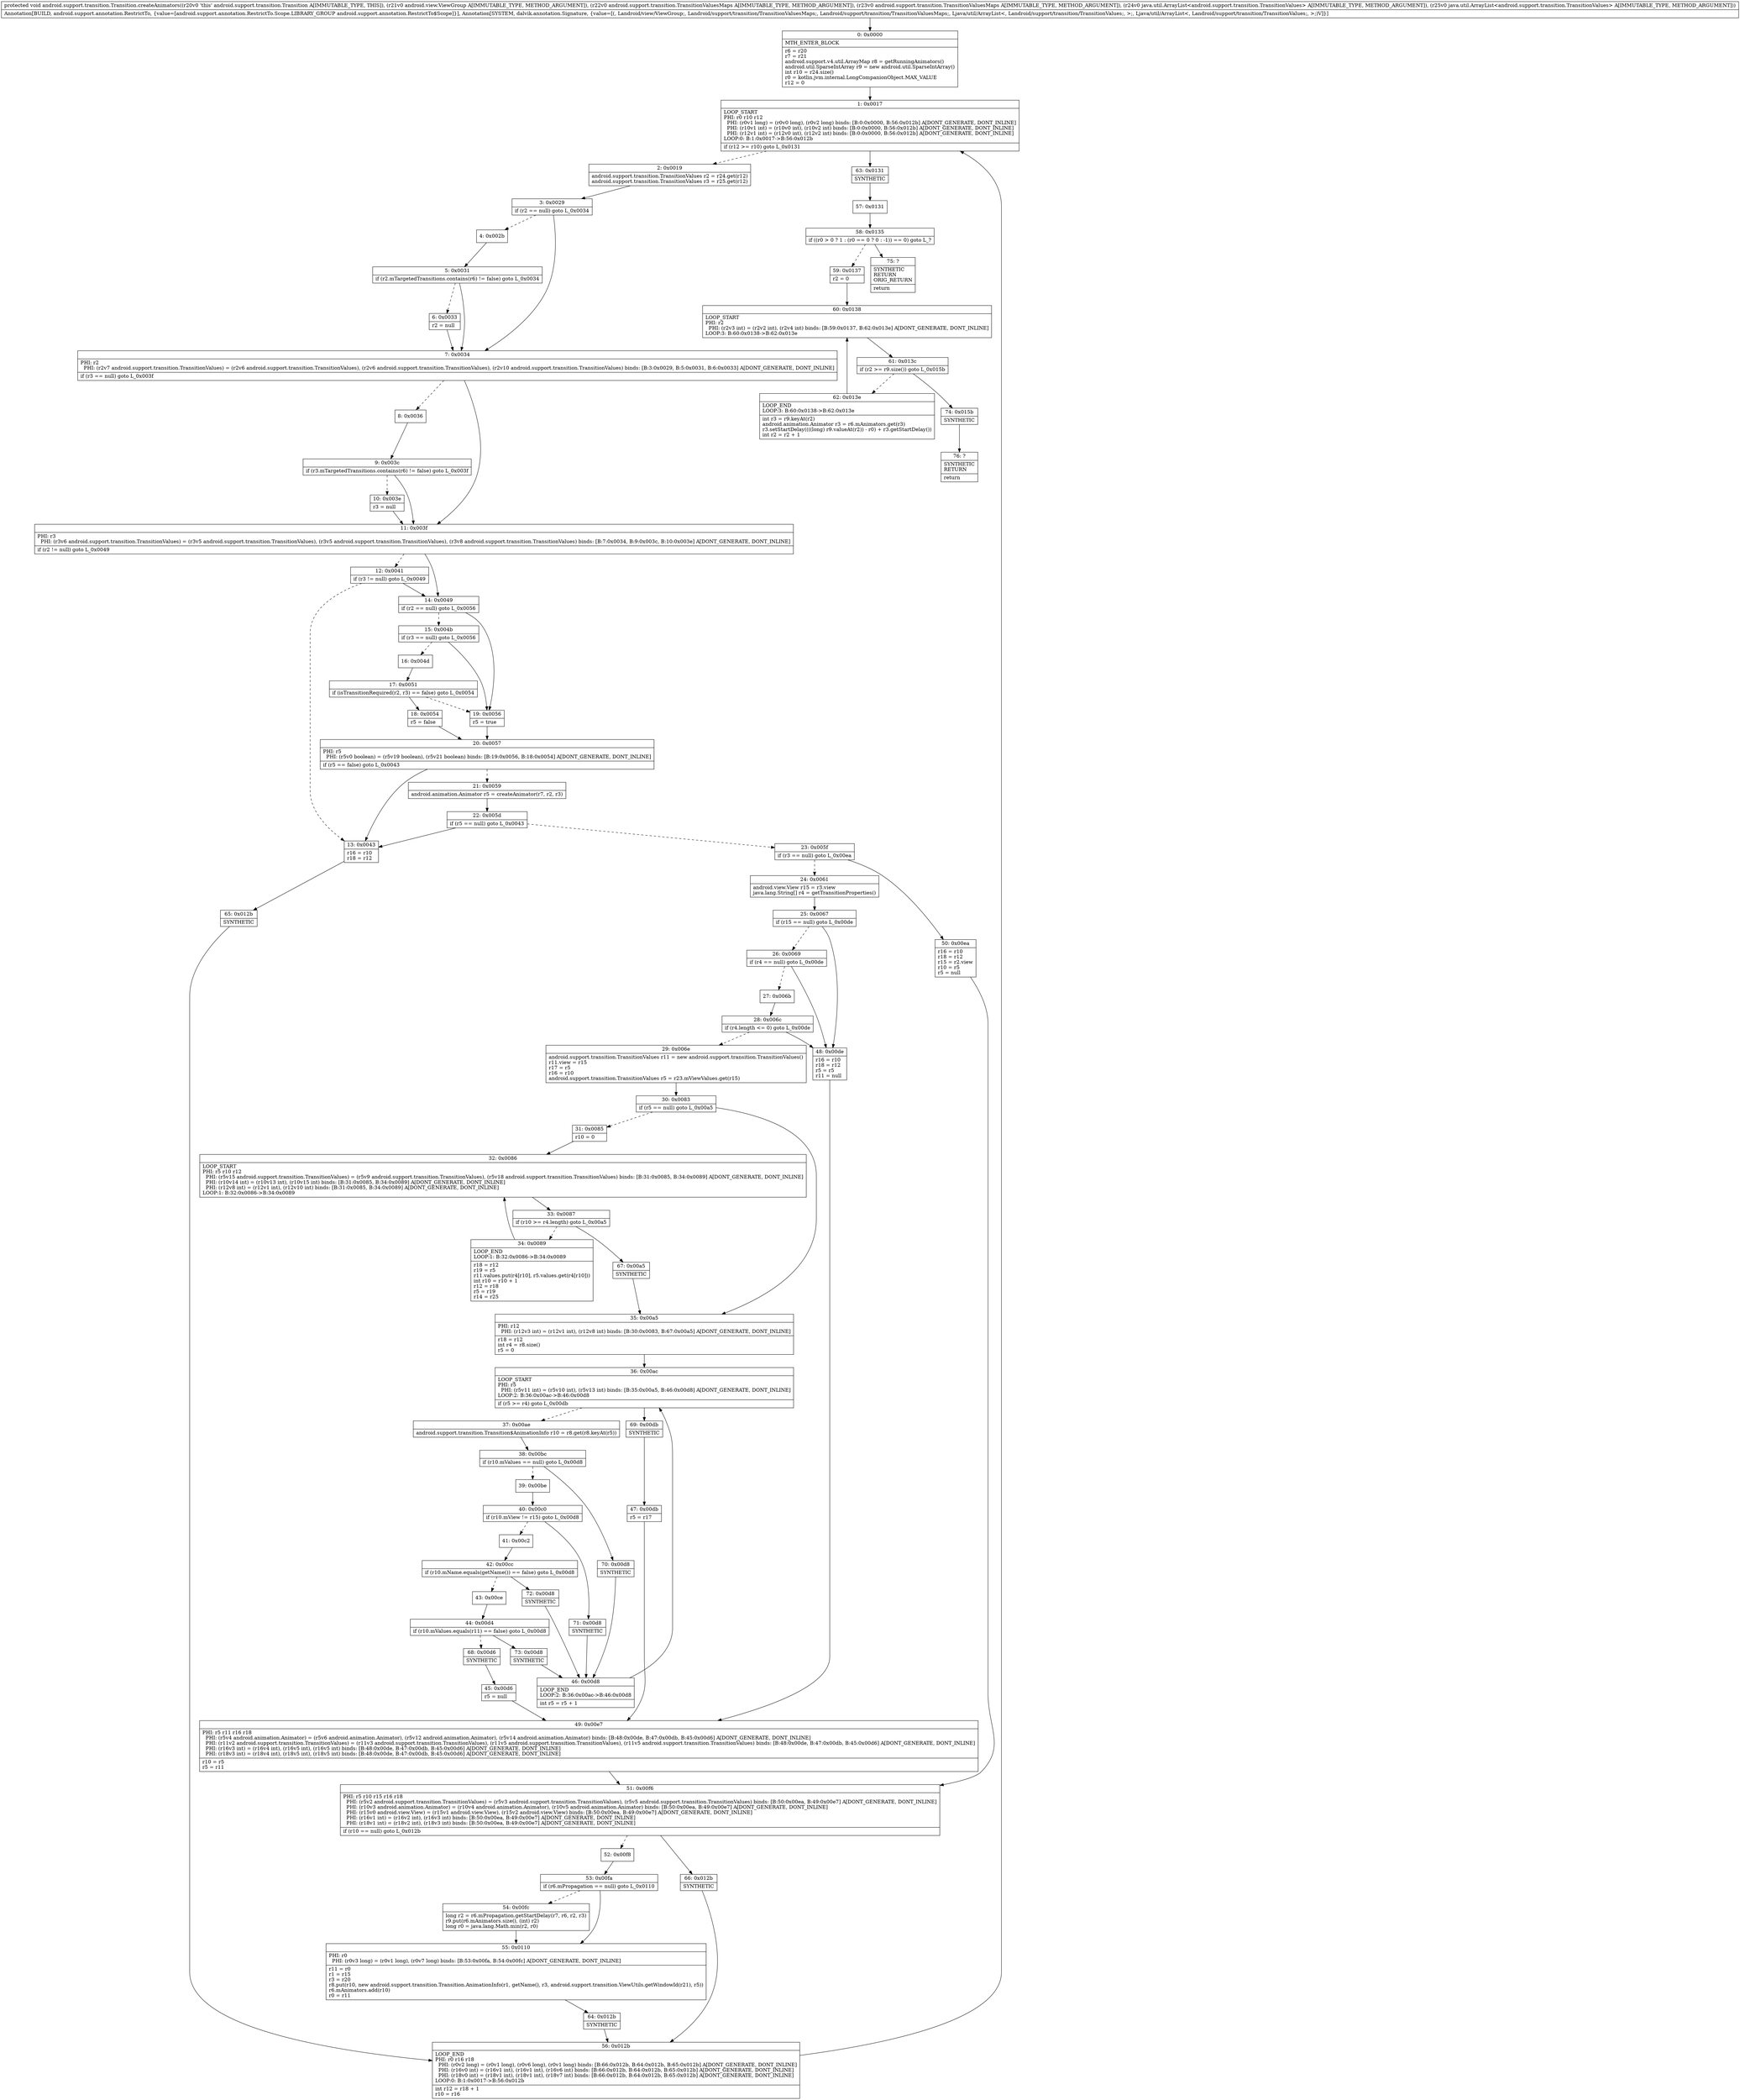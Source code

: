 digraph "CFG forandroid.support.transition.Transition.createAnimators(Landroid\/view\/ViewGroup;Landroid\/support\/transition\/TransitionValuesMaps;Landroid\/support\/transition\/TransitionValuesMaps;Ljava\/util\/ArrayList;Ljava\/util\/ArrayList;)V" {
Node_0 [shape=record,label="{0\:\ 0x0000|MTH_ENTER_BLOCK\l|r6 = r20\lr7 = r21\landroid.support.v4.util.ArrayMap r8 = getRunningAnimators()\landroid.util.SparseIntArray r9 = new android.util.SparseIntArray()\lint r10 = r24.size()\lr0 = kotlin.jvm.internal.LongCompanionObject.MAX_VALUE\lr12 = 0\l}"];
Node_1 [shape=record,label="{1\:\ 0x0017|LOOP_START\lPHI: r0 r10 r12 \l  PHI: (r0v1 long) = (r0v0 long), (r0v2 long) binds: [B:0:0x0000, B:56:0x012b] A[DONT_GENERATE, DONT_INLINE]\l  PHI: (r10v1 int) = (r10v0 int), (r10v2 int) binds: [B:0:0x0000, B:56:0x012b] A[DONT_GENERATE, DONT_INLINE]\l  PHI: (r12v1 int) = (r12v0 int), (r12v2 int) binds: [B:0:0x0000, B:56:0x012b] A[DONT_GENERATE, DONT_INLINE]\lLOOP:0: B:1:0x0017\-\>B:56:0x012b\l|if (r12 \>= r10) goto L_0x0131\l}"];
Node_2 [shape=record,label="{2\:\ 0x0019|android.support.transition.TransitionValues r2 = r24.get(r12)\landroid.support.transition.TransitionValues r3 = r25.get(r12)\l}"];
Node_3 [shape=record,label="{3\:\ 0x0029|if (r2 == null) goto L_0x0034\l}"];
Node_4 [shape=record,label="{4\:\ 0x002b}"];
Node_5 [shape=record,label="{5\:\ 0x0031|if (r2.mTargetedTransitions.contains(r6) != false) goto L_0x0034\l}"];
Node_6 [shape=record,label="{6\:\ 0x0033|r2 = null\l}"];
Node_7 [shape=record,label="{7\:\ 0x0034|PHI: r2 \l  PHI: (r2v7 android.support.transition.TransitionValues) = (r2v6 android.support.transition.TransitionValues), (r2v6 android.support.transition.TransitionValues), (r2v10 android.support.transition.TransitionValues) binds: [B:3:0x0029, B:5:0x0031, B:6:0x0033] A[DONT_GENERATE, DONT_INLINE]\l|if (r3 == null) goto L_0x003f\l}"];
Node_8 [shape=record,label="{8\:\ 0x0036}"];
Node_9 [shape=record,label="{9\:\ 0x003c|if (r3.mTargetedTransitions.contains(r6) != false) goto L_0x003f\l}"];
Node_10 [shape=record,label="{10\:\ 0x003e|r3 = null\l}"];
Node_11 [shape=record,label="{11\:\ 0x003f|PHI: r3 \l  PHI: (r3v6 android.support.transition.TransitionValues) = (r3v5 android.support.transition.TransitionValues), (r3v5 android.support.transition.TransitionValues), (r3v8 android.support.transition.TransitionValues) binds: [B:7:0x0034, B:9:0x003c, B:10:0x003e] A[DONT_GENERATE, DONT_INLINE]\l|if (r2 != null) goto L_0x0049\l}"];
Node_12 [shape=record,label="{12\:\ 0x0041|if (r3 != null) goto L_0x0049\l}"];
Node_13 [shape=record,label="{13\:\ 0x0043|r16 = r10\lr18 = r12\l}"];
Node_14 [shape=record,label="{14\:\ 0x0049|if (r2 == null) goto L_0x0056\l}"];
Node_15 [shape=record,label="{15\:\ 0x004b|if (r3 == null) goto L_0x0056\l}"];
Node_16 [shape=record,label="{16\:\ 0x004d}"];
Node_17 [shape=record,label="{17\:\ 0x0051|if (isTransitionRequired(r2, r3) == false) goto L_0x0054\l}"];
Node_18 [shape=record,label="{18\:\ 0x0054|r5 = false\l}"];
Node_19 [shape=record,label="{19\:\ 0x0056|r5 = true\l}"];
Node_20 [shape=record,label="{20\:\ 0x0057|PHI: r5 \l  PHI: (r5v0 boolean) = (r5v19 boolean), (r5v21 boolean) binds: [B:19:0x0056, B:18:0x0054] A[DONT_GENERATE, DONT_INLINE]\l|if (r5 == false) goto L_0x0043\l}"];
Node_21 [shape=record,label="{21\:\ 0x0059|android.animation.Animator r5 = createAnimator(r7, r2, r3)\l}"];
Node_22 [shape=record,label="{22\:\ 0x005d|if (r5 == null) goto L_0x0043\l}"];
Node_23 [shape=record,label="{23\:\ 0x005f|if (r3 == null) goto L_0x00ea\l}"];
Node_24 [shape=record,label="{24\:\ 0x0061|android.view.View r15 = r3.view\ljava.lang.String[] r4 = getTransitionProperties()\l}"];
Node_25 [shape=record,label="{25\:\ 0x0067|if (r15 == null) goto L_0x00de\l}"];
Node_26 [shape=record,label="{26\:\ 0x0069|if (r4 == null) goto L_0x00de\l}"];
Node_27 [shape=record,label="{27\:\ 0x006b}"];
Node_28 [shape=record,label="{28\:\ 0x006c|if (r4.length \<= 0) goto L_0x00de\l}"];
Node_29 [shape=record,label="{29\:\ 0x006e|android.support.transition.TransitionValues r11 = new android.support.transition.TransitionValues()\lr11.view = r15\lr17 = r5\lr16 = r10\landroid.support.transition.TransitionValues r5 = r23.mViewValues.get(r15)\l}"];
Node_30 [shape=record,label="{30\:\ 0x0083|if (r5 == null) goto L_0x00a5\l}"];
Node_31 [shape=record,label="{31\:\ 0x0085|r10 = 0\l}"];
Node_32 [shape=record,label="{32\:\ 0x0086|LOOP_START\lPHI: r5 r10 r12 \l  PHI: (r5v15 android.support.transition.TransitionValues) = (r5v9 android.support.transition.TransitionValues), (r5v18 android.support.transition.TransitionValues) binds: [B:31:0x0085, B:34:0x0089] A[DONT_GENERATE, DONT_INLINE]\l  PHI: (r10v14 int) = (r10v13 int), (r10v15 int) binds: [B:31:0x0085, B:34:0x0089] A[DONT_GENERATE, DONT_INLINE]\l  PHI: (r12v8 int) = (r12v1 int), (r12v10 int) binds: [B:31:0x0085, B:34:0x0089] A[DONT_GENERATE, DONT_INLINE]\lLOOP:1: B:32:0x0086\-\>B:34:0x0089\l}"];
Node_33 [shape=record,label="{33\:\ 0x0087|if (r10 \>= r4.length) goto L_0x00a5\l}"];
Node_34 [shape=record,label="{34\:\ 0x0089|LOOP_END\lLOOP:1: B:32:0x0086\-\>B:34:0x0089\l|r18 = r12\lr19 = r5\lr11.values.put(r4[r10], r5.values.get(r4[r10]))\lint r10 = r10 + 1\lr12 = r18\lr5 = r19\lr14 = r25\l}"];
Node_35 [shape=record,label="{35\:\ 0x00a5|PHI: r12 \l  PHI: (r12v3 int) = (r12v1 int), (r12v8 int) binds: [B:30:0x0083, B:67:0x00a5] A[DONT_GENERATE, DONT_INLINE]\l|r18 = r12\lint r4 = r8.size()\lr5 = 0\l}"];
Node_36 [shape=record,label="{36\:\ 0x00ac|LOOP_START\lPHI: r5 \l  PHI: (r5v11 int) = (r5v10 int), (r5v13 int) binds: [B:35:0x00a5, B:46:0x00d8] A[DONT_GENERATE, DONT_INLINE]\lLOOP:2: B:36:0x00ac\-\>B:46:0x00d8\l|if (r5 \>= r4) goto L_0x00db\l}"];
Node_37 [shape=record,label="{37\:\ 0x00ae|android.support.transition.Transition$AnimationInfo r10 = r8.get(r8.keyAt(r5))\l}"];
Node_38 [shape=record,label="{38\:\ 0x00bc|if (r10.mValues == null) goto L_0x00d8\l}"];
Node_39 [shape=record,label="{39\:\ 0x00be}"];
Node_40 [shape=record,label="{40\:\ 0x00c0|if (r10.mView != r15) goto L_0x00d8\l}"];
Node_41 [shape=record,label="{41\:\ 0x00c2}"];
Node_42 [shape=record,label="{42\:\ 0x00cc|if (r10.mName.equals(getName()) == false) goto L_0x00d8\l}"];
Node_43 [shape=record,label="{43\:\ 0x00ce}"];
Node_44 [shape=record,label="{44\:\ 0x00d4|if (r10.mValues.equals(r11) == false) goto L_0x00d8\l}"];
Node_45 [shape=record,label="{45\:\ 0x00d6|r5 = null\l}"];
Node_46 [shape=record,label="{46\:\ 0x00d8|LOOP_END\lLOOP:2: B:36:0x00ac\-\>B:46:0x00d8\l|int r5 = r5 + 1\l}"];
Node_47 [shape=record,label="{47\:\ 0x00db|r5 = r17\l}"];
Node_48 [shape=record,label="{48\:\ 0x00de|r16 = r10\lr18 = r12\lr5 = r5\lr11 = null\l}"];
Node_49 [shape=record,label="{49\:\ 0x00e7|PHI: r5 r11 r16 r18 \l  PHI: (r5v4 android.animation.Animator) = (r5v6 android.animation.Animator), (r5v12 android.animation.Animator), (r5v14 android.animation.Animator) binds: [B:48:0x00de, B:47:0x00db, B:45:0x00d6] A[DONT_GENERATE, DONT_INLINE]\l  PHI: (r11v2 android.support.transition.TransitionValues) = (r11v3 android.support.transition.TransitionValues), (r11v5 android.support.transition.TransitionValues), (r11v5 android.support.transition.TransitionValues) binds: [B:48:0x00de, B:47:0x00db, B:45:0x00d6] A[DONT_GENERATE, DONT_INLINE]\l  PHI: (r16v3 int) = (r16v4 int), (r16v5 int), (r16v5 int) binds: [B:48:0x00de, B:47:0x00db, B:45:0x00d6] A[DONT_GENERATE, DONT_INLINE]\l  PHI: (r18v3 int) = (r18v4 int), (r18v5 int), (r18v5 int) binds: [B:48:0x00de, B:47:0x00db, B:45:0x00d6] A[DONT_GENERATE, DONT_INLINE]\l|r10 = r5\lr5 = r11\l}"];
Node_50 [shape=record,label="{50\:\ 0x00ea|r16 = r10\lr18 = r12\lr15 = r2.view\lr10 = r5\lr5 = null\l}"];
Node_51 [shape=record,label="{51\:\ 0x00f6|PHI: r5 r10 r15 r16 r18 \l  PHI: (r5v2 android.support.transition.TransitionValues) = (r5v3 android.support.transition.TransitionValues), (r5v5 android.support.transition.TransitionValues) binds: [B:50:0x00ea, B:49:0x00e7] A[DONT_GENERATE, DONT_INLINE]\l  PHI: (r10v3 android.animation.Animator) = (r10v4 android.animation.Animator), (r10v5 android.animation.Animator) binds: [B:50:0x00ea, B:49:0x00e7] A[DONT_GENERATE, DONT_INLINE]\l  PHI: (r15v0 android.view.View) = (r15v1 android.view.View), (r15v2 android.view.View) binds: [B:50:0x00ea, B:49:0x00e7] A[DONT_GENERATE, DONT_INLINE]\l  PHI: (r16v1 int) = (r16v2 int), (r16v3 int) binds: [B:50:0x00ea, B:49:0x00e7] A[DONT_GENERATE, DONT_INLINE]\l  PHI: (r18v1 int) = (r18v2 int), (r18v3 int) binds: [B:50:0x00ea, B:49:0x00e7] A[DONT_GENERATE, DONT_INLINE]\l|if (r10 == null) goto L_0x012b\l}"];
Node_52 [shape=record,label="{52\:\ 0x00f8}"];
Node_53 [shape=record,label="{53\:\ 0x00fa|if (r6.mPropagation == null) goto L_0x0110\l}"];
Node_54 [shape=record,label="{54\:\ 0x00fc|long r2 = r6.mPropagation.getStartDelay(r7, r6, r2, r3)\lr9.put(r6.mAnimators.size(), (int) r2)\llong r0 = java.lang.Math.min(r2, r0)\l}"];
Node_55 [shape=record,label="{55\:\ 0x0110|PHI: r0 \l  PHI: (r0v3 long) = (r0v1 long), (r0v7 long) binds: [B:53:0x00fa, B:54:0x00fc] A[DONT_GENERATE, DONT_INLINE]\l|r11 = r0\lr1 = r15\lr3 = r20\lr8.put(r10, new android.support.transition.Transition.AnimationInfo(r1, getName(), r3, android.support.transition.ViewUtils.getWindowId(r21), r5))\lr6.mAnimators.add(r10)\lr0 = r11\l}"];
Node_56 [shape=record,label="{56\:\ 0x012b|LOOP_END\lPHI: r0 r16 r18 \l  PHI: (r0v2 long) = (r0v1 long), (r0v6 long), (r0v1 long) binds: [B:66:0x012b, B:64:0x012b, B:65:0x012b] A[DONT_GENERATE, DONT_INLINE]\l  PHI: (r16v0 int) = (r16v1 int), (r16v1 int), (r16v6 int) binds: [B:66:0x012b, B:64:0x012b, B:65:0x012b] A[DONT_GENERATE, DONT_INLINE]\l  PHI: (r18v0 int) = (r18v1 int), (r18v1 int), (r18v7 int) binds: [B:66:0x012b, B:64:0x012b, B:65:0x012b] A[DONT_GENERATE, DONT_INLINE]\lLOOP:0: B:1:0x0017\-\>B:56:0x012b\l|int r12 = r18 + 1\lr10 = r16\l}"];
Node_57 [shape=record,label="{57\:\ 0x0131}"];
Node_58 [shape=record,label="{58\:\ 0x0135|if ((r0 \> 0 ? 1 : (r0 == 0 ? 0 : \-1)) == 0) goto L_?\l}"];
Node_59 [shape=record,label="{59\:\ 0x0137|r2 = 0\l}"];
Node_60 [shape=record,label="{60\:\ 0x0138|LOOP_START\lPHI: r2 \l  PHI: (r2v3 int) = (r2v2 int), (r2v4 int) binds: [B:59:0x0137, B:62:0x013e] A[DONT_GENERATE, DONT_INLINE]\lLOOP:3: B:60:0x0138\-\>B:62:0x013e\l}"];
Node_61 [shape=record,label="{61\:\ 0x013c|if (r2 \>= r9.size()) goto L_0x015b\l}"];
Node_62 [shape=record,label="{62\:\ 0x013e|LOOP_END\lLOOP:3: B:60:0x0138\-\>B:62:0x013e\l|int r3 = r9.keyAt(r2)\landroid.animation.Animator r3 = r6.mAnimators.get(r3)\lr3.setStartDelay((((long) r9.valueAt(r2)) \- r0) + r3.getStartDelay())\lint r2 = r2 + 1\l}"];
Node_63 [shape=record,label="{63\:\ 0x0131|SYNTHETIC\l}"];
Node_64 [shape=record,label="{64\:\ 0x012b|SYNTHETIC\l}"];
Node_65 [shape=record,label="{65\:\ 0x012b|SYNTHETIC\l}"];
Node_66 [shape=record,label="{66\:\ 0x012b|SYNTHETIC\l}"];
Node_67 [shape=record,label="{67\:\ 0x00a5|SYNTHETIC\l}"];
Node_68 [shape=record,label="{68\:\ 0x00d6|SYNTHETIC\l}"];
Node_69 [shape=record,label="{69\:\ 0x00db|SYNTHETIC\l}"];
Node_70 [shape=record,label="{70\:\ 0x00d8|SYNTHETIC\l}"];
Node_71 [shape=record,label="{71\:\ 0x00d8|SYNTHETIC\l}"];
Node_72 [shape=record,label="{72\:\ 0x00d8|SYNTHETIC\l}"];
Node_73 [shape=record,label="{73\:\ 0x00d8|SYNTHETIC\l}"];
Node_74 [shape=record,label="{74\:\ 0x015b|SYNTHETIC\l}"];
Node_75 [shape=record,label="{75\:\ ?|SYNTHETIC\lRETURN\lORIG_RETURN\l|return\l}"];
Node_76 [shape=record,label="{76\:\ ?|SYNTHETIC\lRETURN\l|return\l}"];
MethodNode[shape=record,label="{protected void android.support.transition.Transition.createAnimators((r20v0 'this' android.support.transition.Transition A[IMMUTABLE_TYPE, THIS]), (r21v0 android.view.ViewGroup A[IMMUTABLE_TYPE, METHOD_ARGUMENT]), (r22v0 android.support.transition.TransitionValuesMaps A[IMMUTABLE_TYPE, METHOD_ARGUMENT]), (r23v0 android.support.transition.TransitionValuesMaps A[IMMUTABLE_TYPE, METHOD_ARGUMENT]), (r24v0 java.util.ArrayList\<android.support.transition.TransitionValues\> A[IMMUTABLE_TYPE, METHOD_ARGUMENT]), (r25v0 java.util.ArrayList\<android.support.transition.TransitionValues\> A[IMMUTABLE_TYPE, METHOD_ARGUMENT]))  | Annotation[BUILD, android.support.annotation.RestrictTo, \{value=[android.support.annotation.RestrictTo.Scope.LIBRARY_GROUP android.support.annotation.RestrictTo$Scope]\}], Annotation[SYSTEM, dalvik.annotation.Signature, \{value=[(, Landroid\/view\/ViewGroup;, Landroid\/support\/transition\/TransitionValuesMaps;, Landroid\/support\/transition\/TransitionValuesMaps;, Ljava\/util\/ArrayList\<, Landroid\/support\/transition\/TransitionValues;, \>;, Ljava\/util\/ArrayList\<, Landroid\/support\/transition\/TransitionValues;, \>;)V]\}]\l}"];
MethodNode -> Node_0;
Node_0 -> Node_1;
Node_1 -> Node_2[style=dashed];
Node_1 -> Node_63;
Node_2 -> Node_3;
Node_3 -> Node_4[style=dashed];
Node_3 -> Node_7;
Node_4 -> Node_5;
Node_5 -> Node_6[style=dashed];
Node_5 -> Node_7;
Node_6 -> Node_7;
Node_7 -> Node_8[style=dashed];
Node_7 -> Node_11;
Node_8 -> Node_9;
Node_9 -> Node_10[style=dashed];
Node_9 -> Node_11;
Node_10 -> Node_11;
Node_11 -> Node_12[style=dashed];
Node_11 -> Node_14;
Node_12 -> Node_13[style=dashed];
Node_12 -> Node_14;
Node_13 -> Node_65;
Node_14 -> Node_15[style=dashed];
Node_14 -> Node_19;
Node_15 -> Node_16[style=dashed];
Node_15 -> Node_19;
Node_16 -> Node_17;
Node_17 -> Node_18;
Node_17 -> Node_19[style=dashed];
Node_18 -> Node_20;
Node_19 -> Node_20;
Node_20 -> Node_13;
Node_20 -> Node_21[style=dashed];
Node_21 -> Node_22;
Node_22 -> Node_13;
Node_22 -> Node_23[style=dashed];
Node_23 -> Node_24[style=dashed];
Node_23 -> Node_50;
Node_24 -> Node_25;
Node_25 -> Node_26[style=dashed];
Node_25 -> Node_48;
Node_26 -> Node_27[style=dashed];
Node_26 -> Node_48;
Node_27 -> Node_28;
Node_28 -> Node_29[style=dashed];
Node_28 -> Node_48;
Node_29 -> Node_30;
Node_30 -> Node_31[style=dashed];
Node_30 -> Node_35;
Node_31 -> Node_32;
Node_32 -> Node_33;
Node_33 -> Node_34[style=dashed];
Node_33 -> Node_67;
Node_34 -> Node_32;
Node_35 -> Node_36;
Node_36 -> Node_37[style=dashed];
Node_36 -> Node_69;
Node_37 -> Node_38;
Node_38 -> Node_39[style=dashed];
Node_38 -> Node_70;
Node_39 -> Node_40;
Node_40 -> Node_41[style=dashed];
Node_40 -> Node_71;
Node_41 -> Node_42;
Node_42 -> Node_43[style=dashed];
Node_42 -> Node_72;
Node_43 -> Node_44;
Node_44 -> Node_68[style=dashed];
Node_44 -> Node_73;
Node_45 -> Node_49;
Node_46 -> Node_36;
Node_47 -> Node_49;
Node_48 -> Node_49;
Node_49 -> Node_51;
Node_50 -> Node_51;
Node_51 -> Node_52[style=dashed];
Node_51 -> Node_66;
Node_52 -> Node_53;
Node_53 -> Node_54[style=dashed];
Node_53 -> Node_55;
Node_54 -> Node_55;
Node_55 -> Node_64;
Node_56 -> Node_1;
Node_57 -> Node_58;
Node_58 -> Node_59[style=dashed];
Node_58 -> Node_75;
Node_59 -> Node_60;
Node_60 -> Node_61;
Node_61 -> Node_62[style=dashed];
Node_61 -> Node_74;
Node_62 -> Node_60;
Node_63 -> Node_57;
Node_64 -> Node_56;
Node_65 -> Node_56;
Node_66 -> Node_56;
Node_67 -> Node_35;
Node_68 -> Node_45;
Node_69 -> Node_47;
Node_70 -> Node_46;
Node_71 -> Node_46;
Node_72 -> Node_46;
Node_73 -> Node_46;
Node_74 -> Node_76;
}

